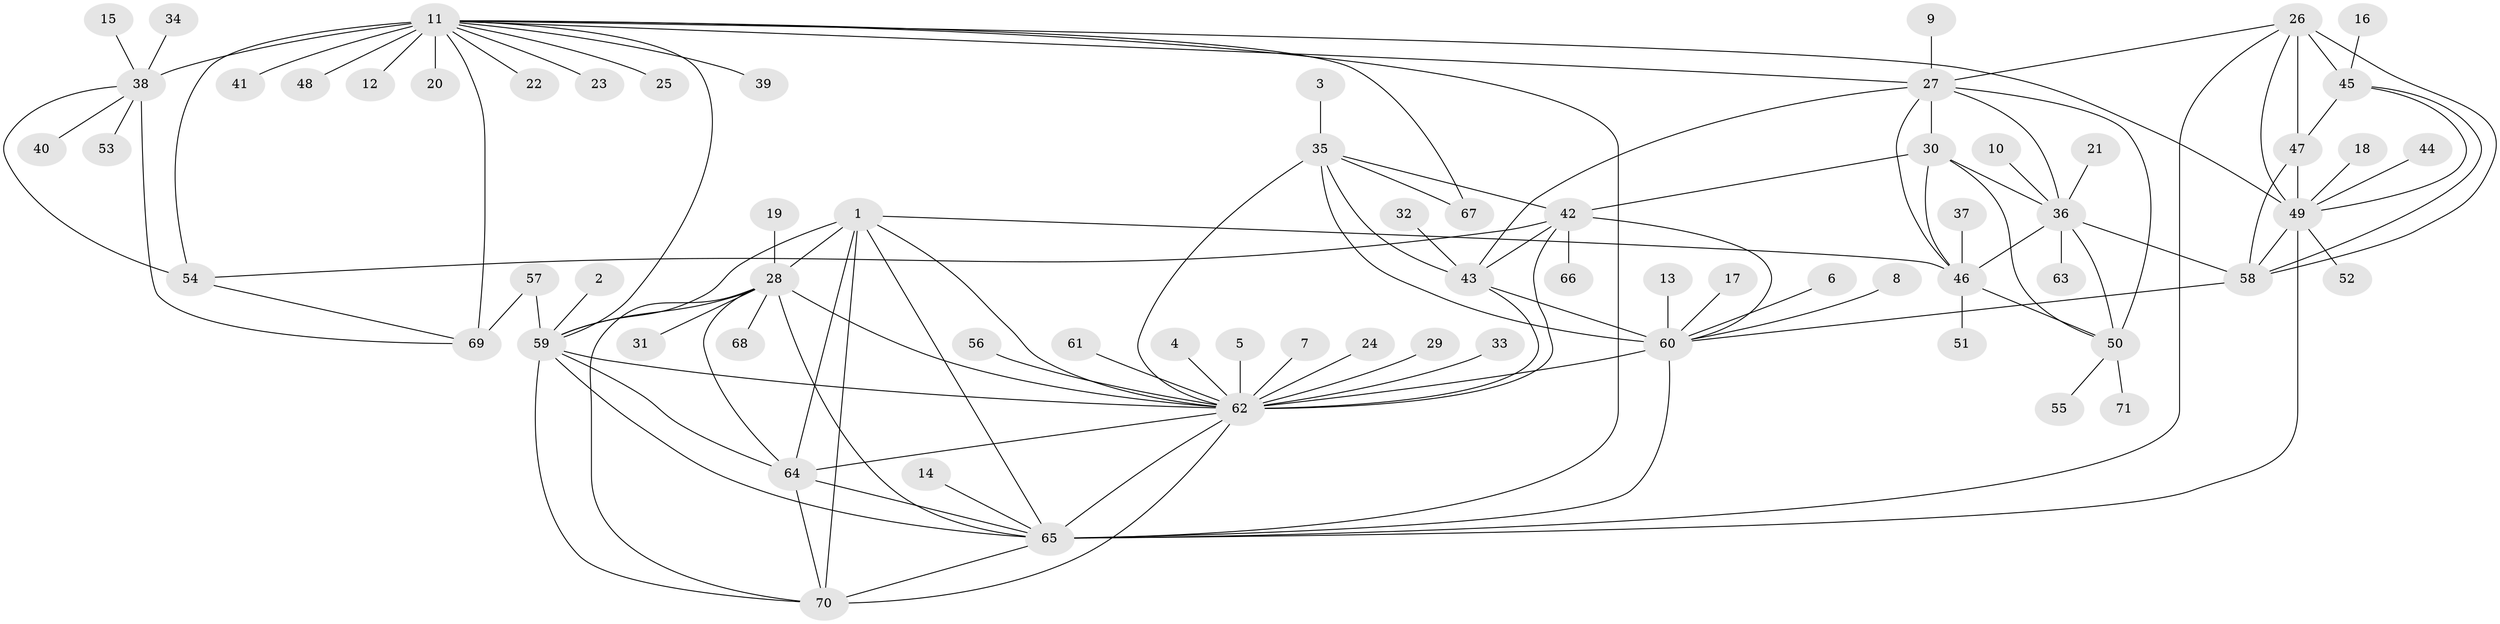 // original degree distribution, {12: 0.028368794326241134, 9: 0.03546099290780142, 10: 0.03546099290780142, 7: 0.03546099290780142, 11: 0.03546099290780142, 6: 0.02127659574468085, 8: 0.0425531914893617, 16: 0.0070921985815602835, 13: 0.0070921985815602835, 1: 0.5886524822695035, 2: 0.14184397163120568, 3: 0.02127659574468085}
// Generated by graph-tools (version 1.1) at 2025/26/03/09/25 03:26:35]
// undirected, 71 vertices, 119 edges
graph export_dot {
graph [start="1"]
  node [color=gray90,style=filled];
  1;
  2;
  3;
  4;
  5;
  6;
  7;
  8;
  9;
  10;
  11;
  12;
  13;
  14;
  15;
  16;
  17;
  18;
  19;
  20;
  21;
  22;
  23;
  24;
  25;
  26;
  27;
  28;
  29;
  30;
  31;
  32;
  33;
  34;
  35;
  36;
  37;
  38;
  39;
  40;
  41;
  42;
  43;
  44;
  45;
  46;
  47;
  48;
  49;
  50;
  51;
  52;
  53;
  54;
  55;
  56;
  57;
  58;
  59;
  60;
  61;
  62;
  63;
  64;
  65;
  66;
  67;
  68;
  69;
  70;
  71;
  1 -- 28 [weight=1.0];
  1 -- 46 [weight=1.0];
  1 -- 59 [weight=1.0];
  1 -- 62 [weight=1.0];
  1 -- 64 [weight=1.0];
  1 -- 65 [weight=1.0];
  1 -- 70 [weight=1.0];
  2 -- 59 [weight=1.0];
  3 -- 35 [weight=1.0];
  4 -- 62 [weight=1.0];
  5 -- 62 [weight=1.0];
  6 -- 60 [weight=1.0];
  7 -- 62 [weight=1.0];
  8 -- 60 [weight=1.0];
  9 -- 27 [weight=1.0];
  10 -- 36 [weight=1.0];
  11 -- 12 [weight=1.0];
  11 -- 20 [weight=1.0];
  11 -- 22 [weight=1.0];
  11 -- 23 [weight=1.0];
  11 -- 25 [weight=1.0];
  11 -- 27 [weight=1.0];
  11 -- 38 [weight=6.0];
  11 -- 39 [weight=1.0];
  11 -- 41 [weight=1.0];
  11 -- 48 [weight=1.0];
  11 -- 49 [weight=1.0];
  11 -- 54 [weight=3.0];
  11 -- 59 [weight=1.0];
  11 -- 65 [weight=1.0];
  11 -- 67 [weight=1.0];
  11 -- 69 [weight=3.0];
  13 -- 60 [weight=1.0];
  14 -- 65 [weight=1.0];
  15 -- 38 [weight=1.0];
  16 -- 45 [weight=1.0];
  17 -- 60 [weight=1.0];
  18 -- 49 [weight=1.0];
  19 -- 28 [weight=1.0];
  21 -- 36 [weight=1.0];
  24 -- 62 [weight=1.0];
  26 -- 27 [weight=1.0];
  26 -- 45 [weight=3.0];
  26 -- 47 [weight=3.0];
  26 -- 49 [weight=3.0];
  26 -- 58 [weight=3.0];
  26 -- 65 [weight=1.0];
  27 -- 30 [weight=3.0];
  27 -- 36 [weight=3.0];
  27 -- 43 [weight=1.0];
  27 -- 46 [weight=3.0];
  27 -- 50 [weight=3.0];
  28 -- 31 [weight=1.0];
  28 -- 59 [weight=1.0];
  28 -- 62 [weight=1.0];
  28 -- 64 [weight=1.0];
  28 -- 65 [weight=1.0];
  28 -- 68 [weight=1.0];
  28 -- 70 [weight=1.0];
  29 -- 62 [weight=1.0];
  30 -- 36 [weight=1.0];
  30 -- 42 [weight=1.0];
  30 -- 46 [weight=1.0];
  30 -- 50 [weight=1.0];
  32 -- 43 [weight=1.0];
  33 -- 62 [weight=1.0];
  34 -- 38 [weight=1.0];
  35 -- 42 [weight=1.0];
  35 -- 43 [weight=1.0];
  35 -- 60 [weight=2.0];
  35 -- 62 [weight=2.0];
  35 -- 67 [weight=1.0];
  36 -- 46 [weight=1.0];
  36 -- 50 [weight=1.0];
  36 -- 58 [weight=2.0];
  36 -- 63 [weight=1.0];
  37 -- 46 [weight=1.0];
  38 -- 40 [weight=1.0];
  38 -- 53 [weight=1.0];
  38 -- 54 [weight=2.0];
  38 -- 69 [weight=2.0];
  42 -- 43 [weight=1.0];
  42 -- 54 [weight=1.0];
  42 -- 60 [weight=2.0];
  42 -- 62 [weight=2.0];
  42 -- 66 [weight=1.0];
  43 -- 60 [weight=2.0];
  43 -- 62 [weight=2.0];
  44 -- 49 [weight=1.0];
  45 -- 47 [weight=1.0];
  45 -- 49 [weight=1.0];
  45 -- 58 [weight=1.0];
  46 -- 50 [weight=1.0];
  46 -- 51 [weight=1.0];
  47 -- 49 [weight=1.0];
  47 -- 58 [weight=1.0];
  49 -- 52 [weight=1.0];
  49 -- 58 [weight=1.0];
  49 -- 65 [weight=1.0];
  50 -- 55 [weight=1.0];
  50 -- 71 [weight=1.0];
  54 -- 69 [weight=1.0];
  56 -- 62 [weight=1.0];
  57 -- 59 [weight=1.0];
  57 -- 69 [weight=1.0];
  58 -- 60 [weight=1.0];
  59 -- 62 [weight=1.0];
  59 -- 64 [weight=1.0];
  59 -- 65 [weight=1.0];
  59 -- 70 [weight=1.0];
  60 -- 62 [weight=4.0];
  60 -- 65 [weight=1.0];
  61 -- 62 [weight=1.0];
  62 -- 64 [weight=1.0];
  62 -- 65 [weight=2.0];
  62 -- 70 [weight=1.0];
  64 -- 65 [weight=1.0];
  64 -- 70 [weight=1.0];
  65 -- 70 [weight=1.0];
}
